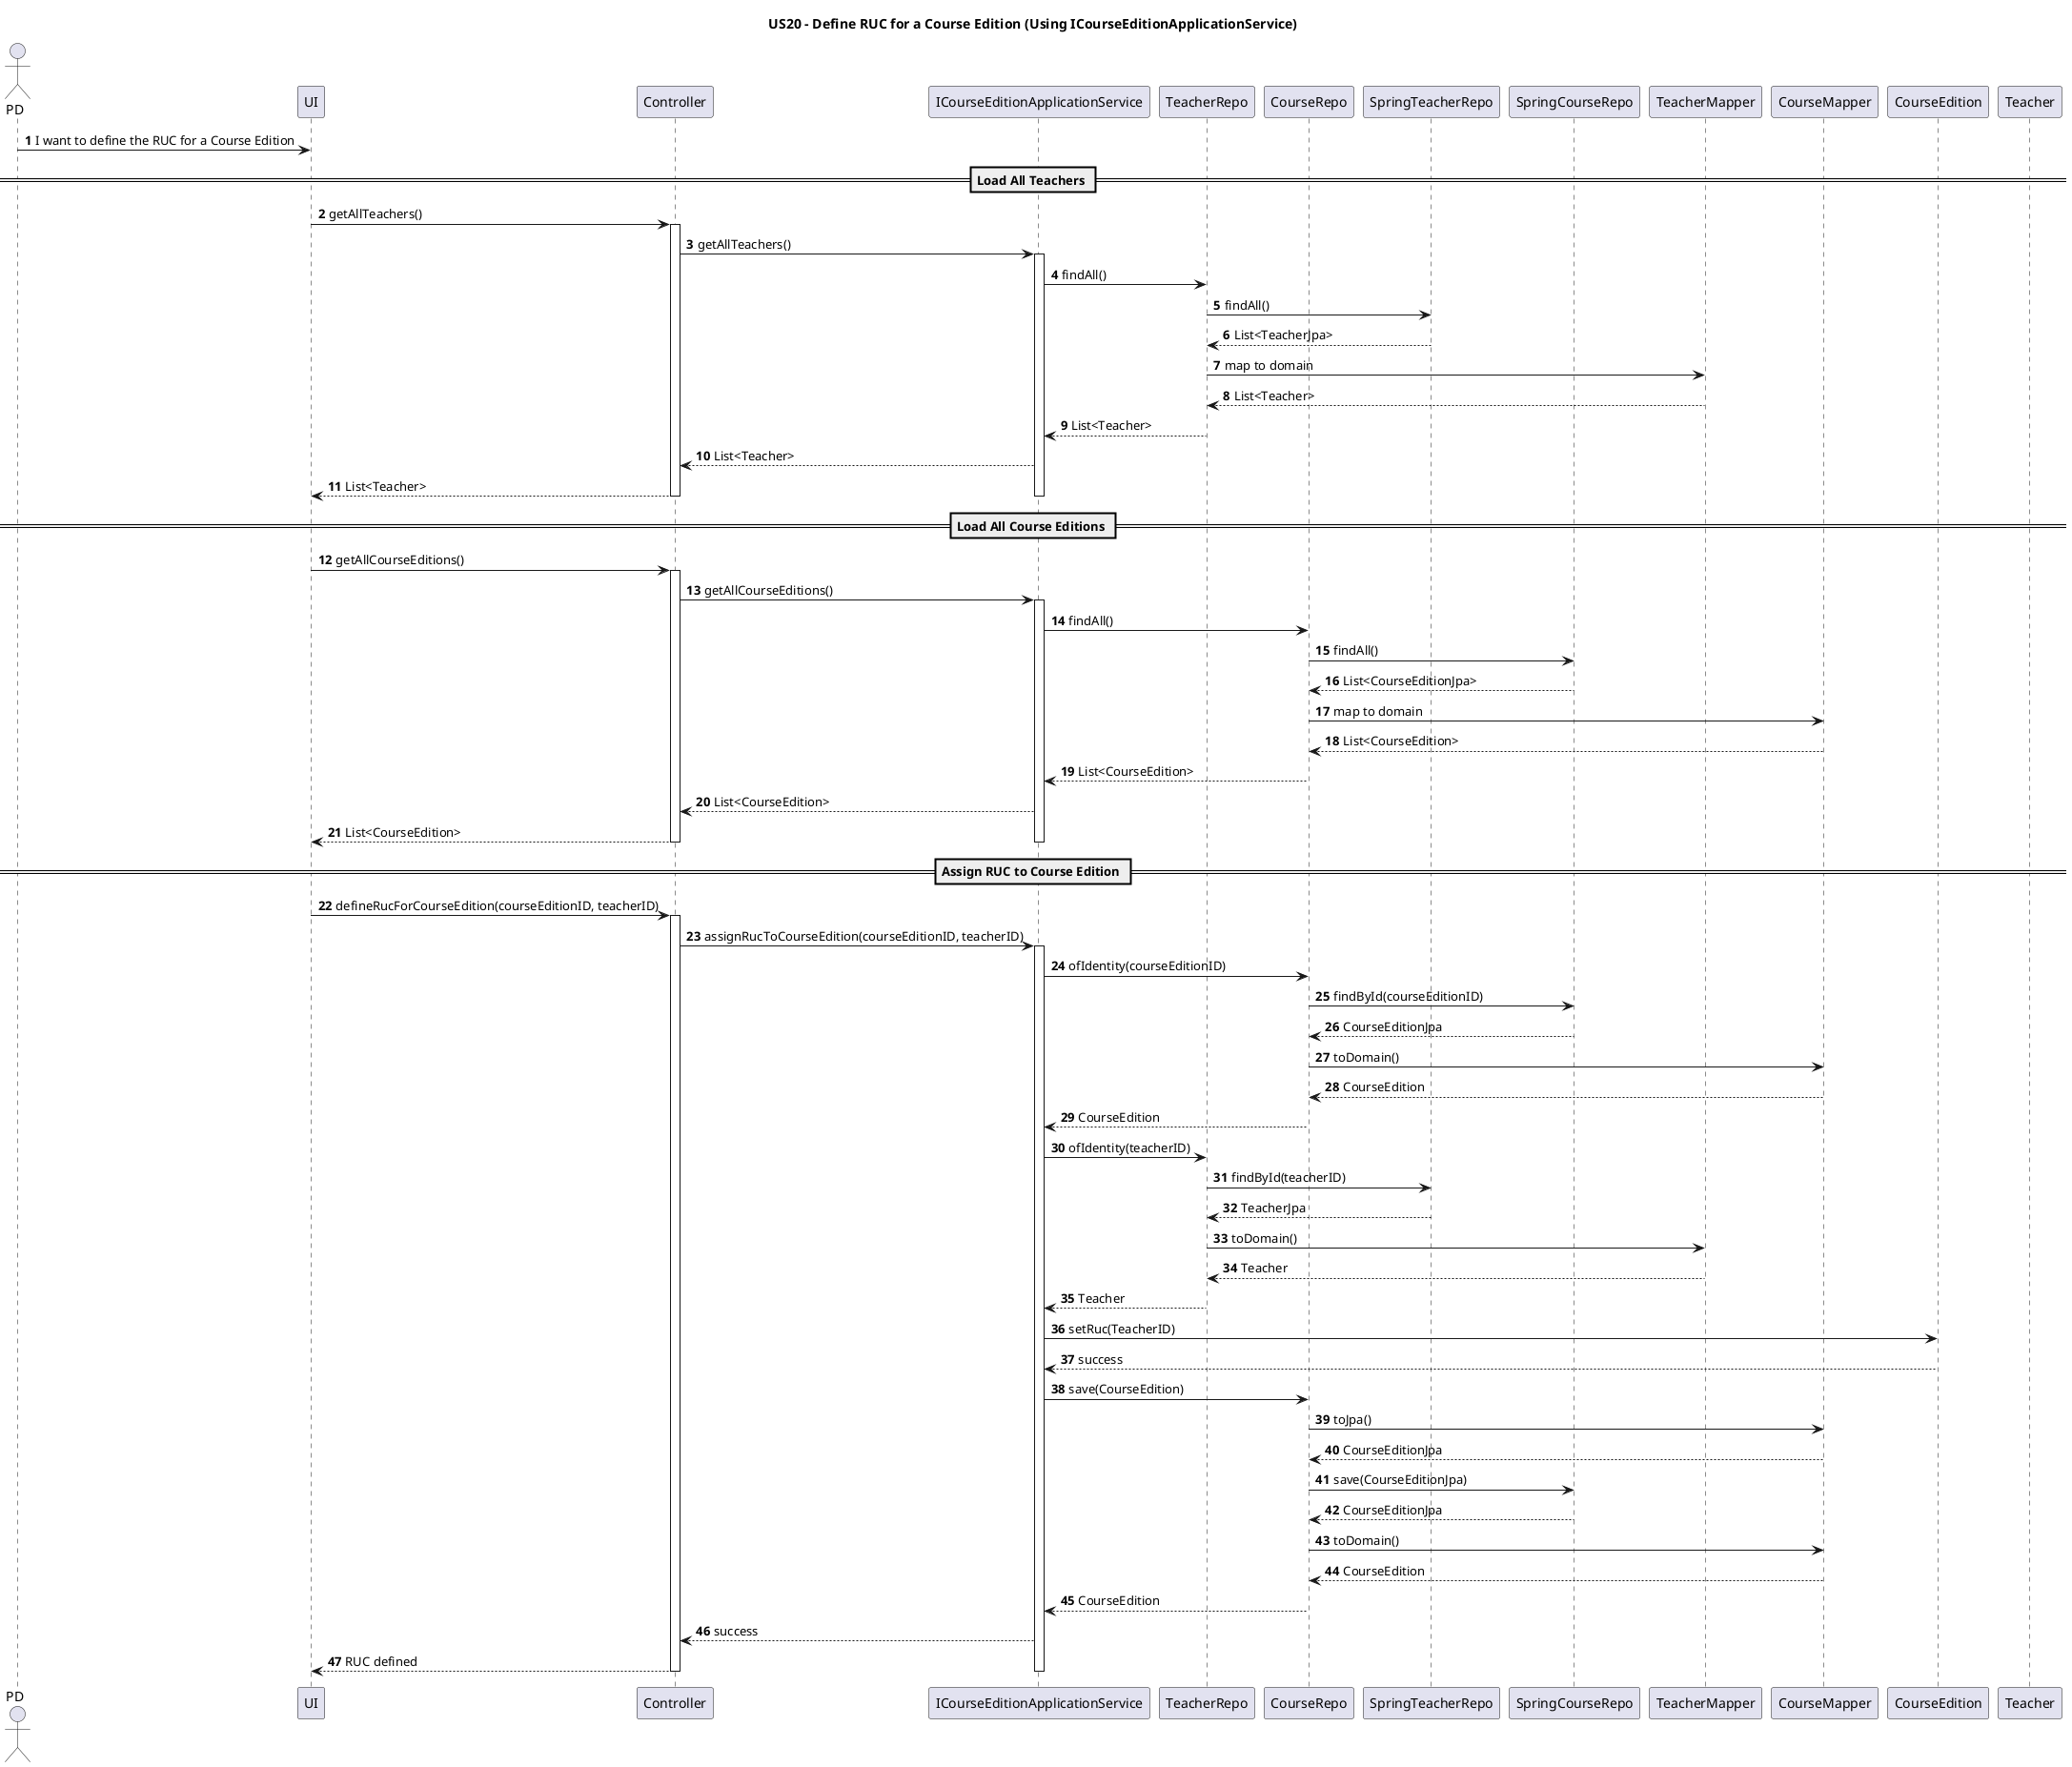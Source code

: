 @startuml

autonumber

title US20 - Define RUC for a Course Edition (Using ICourseEditionApplicationService)

actor PD
participant UI
participant Controller
participant ICourseEditionApplicationService as Service
participant TeacherRepo
participant CourseRepo
participant SpringTeacherRepo
participant SpringCourseRepo
participant TeacherMapper
participant CourseMapper
participant CourseEdition
participant Teacher

PD -> UI : I want to define the RUC for a Course Edition

== Load All Teachers ==
UI -> Controller : getAllTeachers()
activate Controller
Controller -> Service : getAllTeachers()
activate Service
Service -> TeacherRepo : findAll()
TeacherRepo -> SpringTeacherRepo : findAll()
SpringTeacherRepo --> TeacherRepo : List<TeacherJpa>
TeacherRepo -> TeacherMapper : map to domain
TeacherMapper --> TeacherRepo : List<Teacher>
TeacherRepo --> Service : List<Teacher>
Service --> Controller : List<Teacher>
Controller --> UI : List<Teacher>
deactivate Service
deactivate Controller

== Load All Course Editions ==
UI -> Controller : getAllCourseEditions()
activate Controller
Controller -> Service : getAllCourseEditions()
activate Service
Service -> CourseRepo : findAll()
CourseRepo -> SpringCourseRepo : findAll()
SpringCourseRepo --> CourseRepo : List<CourseEditionJpa>
CourseRepo -> CourseMapper : map to domain
CourseMapper --> CourseRepo : List<CourseEdition>
CourseRepo --> Service : List<CourseEdition>
Service --> Controller : List<CourseEdition>
Controller --> UI : List<CourseEdition>
deactivate Service
deactivate Controller

== Assign RUC to Course Edition ==
UI -> Controller : defineRucForCourseEdition(courseEditionID, teacherID)
activate Controller
Controller -> Service : assignRucToCourseEdition(courseEditionID, teacherID)
activate Service

Service -> CourseRepo : ofIdentity(courseEditionID)
CourseRepo -> SpringCourseRepo : findById(courseEditionID)
SpringCourseRepo --> CourseRepo : CourseEditionJpa
CourseRepo -> CourseMapper : toDomain()
CourseMapper --> CourseRepo : CourseEdition
CourseRepo --> Service : CourseEdition

Service -> TeacherRepo : ofIdentity(teacherID)
TeacherRepo -> SpringTeacherRepo : findById(teacherID)
SpringTeacherRepo --> TeacherRepo : TeacherJpa
TeacherRepo -> TeacherMapper : toDomain()
TeacherMapper --> TeacherRepo : Teacher
TeacherRepo --> Service : Teacher

Service -> CourseEdition : setRuc(TeacherID)
CourseEdition --> Service : success
Service -> CourseRepo : save(CourseEdition)
CourseRepo -> CourseMapper : toJpa()
CourseMapper --> CourseRepo : CourseEditionJpa
CourseRepo -> SpringCourseRepo : save(CourseEditionJpa)
SpringCourseRepo --> CourseRepo : CourseEditionJpa
CourseRepo -> CourseMapper : toDomain()
CourseMapper --> CourseRepo : CourseEdition
CourseRepo --> Service : CourseEdition

Service --> Controller : success
Controller --> UI : RUC defined
deactivate Service
deactivate Controller

@enduml
